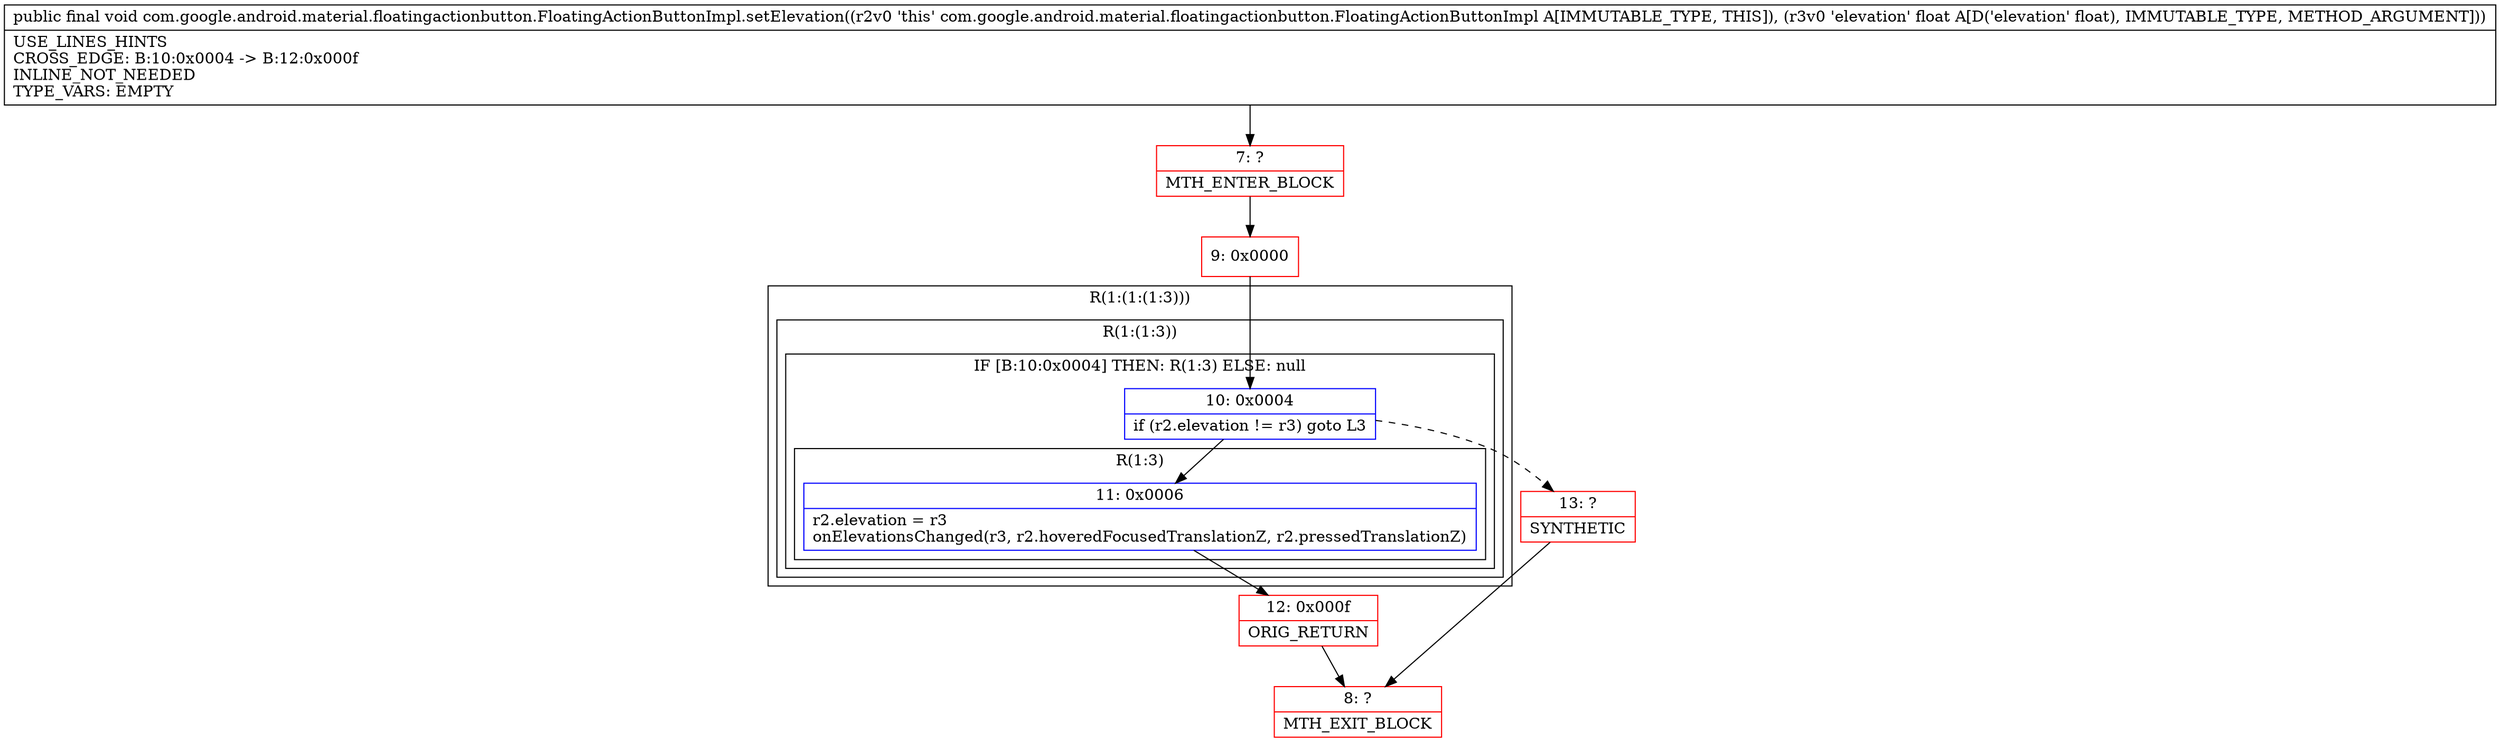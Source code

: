digraph "CFG forcom.google.android.material.floatingactionbutton.FloatingActionButtonImpl.setElevation(F)V" {
subgraph cluster_Region_1382752536 {
label = "R(1:(1:(1:3)))";
node [shape=record,color=blue];
subgraph cluster_Region_1201977734 {
label = "R(1:(1:3))";
node [shape=record,color=blue];
subgraph cluster_IfRegion_1814355781 {
label = "IF [B:10:0x0004] THEN: R(1:3) ELSE: null";
node [shape=record,color=blue];
Node_10 [shape=record,label="{10\:\ 0x0004|if (r2.elevation != r3) goto L3\l}"];
subgraph cluster_Region_1908715767 {
label = "R(1:3)";
node [shape=record,color=blue];
Node_11 [shape=record,label="{11\:\ 0x0006|r2.elevation = r3\lonElevationsChanged(r3, r2.hoveredFocusedTranslationZ, r2.pressedTranslationZ)\l}"];
}
}
}
}
Node_7 [shape=record,color=red,label="{7\:\ ?|MTH_ENTER_BLOCK\l}"];
Node_9 [shape=record,color=red,label="{9\:\ 0x0000}"];
Node_12 [shape=record,color=red,label="{12\:\ 0x000f|ORIG_RETURN\l}"];
Node_8 [shape=record,color=red,label="{8\:\ ?|MTH_EXIT_BLOCK\l}"];
Node_13 [shape=record,color=red,label="{13\:\ ?|SYNTHETIC\l}"];
MethodNode[shape=record,label="{public final void com.google.android.material.floatingactionbutton.FloatingActionButtonImpl.setElevation((r2v0 'this' com.google.android.material.floatingactionbutton.FloatingActionButtonImpl A[IMMUTABLE_TYPE, THIS]), (r3v0 'elevation' float A[D('elevation' float), IMMUTABLE_TYPE, METHOD_ARGUMENT]))  | USE_LINES_HINTS\lCROSS_EDGE: B:10:0x0004 \-\> B:12:0x000f\lINLINE_NOT_NEEDED\lTYPE_VARS: EMPTY\l}"];
MethodNode -> Node_7;Node_10 -> Node_11;
Node_10 -> Node_13[style=dashed];
Node_11 -> Node_12;
Node_7 -> Node_9;
Node_9 -> Node_10;
Node_12 -> Node_8;
Node_13 -> Node_8;
}

